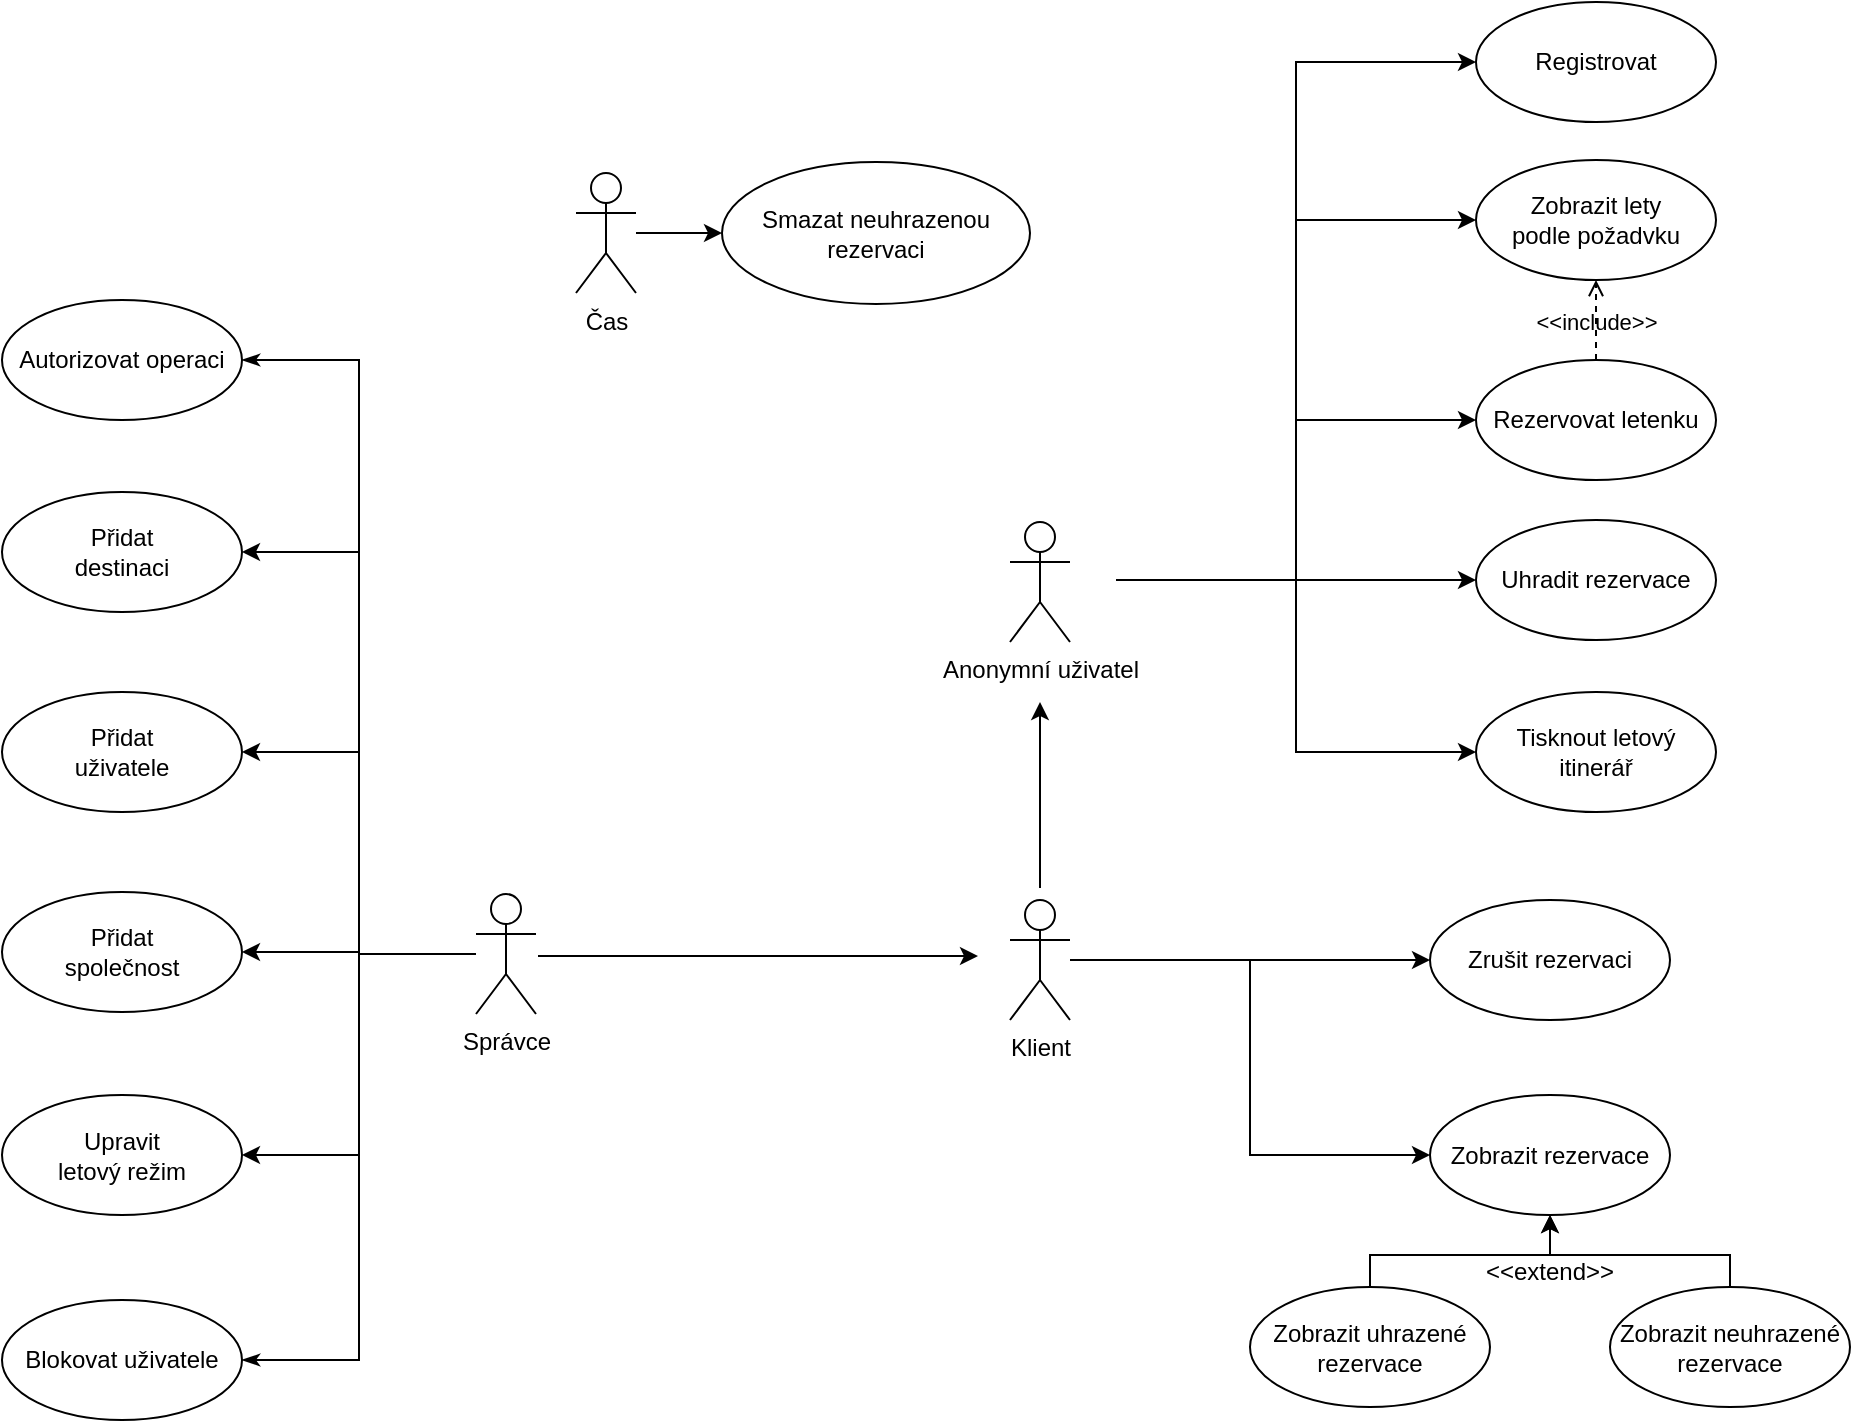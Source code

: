 <mxfile version="21.0.6" type="device"><diagram id="tZnPUSoJYBVBkeMA8BFd" name="Page-1"><mxGraphModel dx="952" dy="1118" grid="1" gridSize="10" guides="1" tooltips="1" connect="1" arrows="1" fold="1" page="1" pageScale="1" pageWidth="1169" pageHeight="827" math="0" shadow="0"><root><mxCell id="0"/><mxCell id="1" parent="0"/><mxCell id="KWpWhbNLhY7FGqs94YQD-2" value="Zobrazit lety&lt;br&gt;podle požadvku" style="ellipse;whiteSpace=wrap;html=1;verticalAlign=middle;" parent="1" vertex="1"><mxGeometry x="860" y="139" width="120" height="60" as="geometry"/></mxCell><mxCell id="XrrTPsTQxtJCBmpZgV0I-27" style="edgeStyle=orthogonalEdgeStyle;rounded=0;orthogonalLoop=1;jettySize=auto;html=1;entryX=0;entryY=0.5;entryDx=0;entryDy=0;" parent="1" source="KWpWhbNLhY7FGqs94YQD-4" target="KWpWhbNLhY7FGqs94YQD-8" edge="1"><mxGeometry relative="1" as="geometry"/></mxCell><mxCell id="KWpWhbNLhY7FGqs94YQD-4" value="Čas" style="shape=umlActor;verticalLabelPosition=bottom;verticalAlign=top;html=1;" parent="1" vertex="1"><mxGeometry x="410" y="145.5" width="30" height="60" as="geometry"/></mxCell><mxCell id="KWpWhbNLhY7FGqs94YQD-6" value="Rezervovat letenku" style="ellipse;whiteSpace=wrap;html=1;" parent="1" vertex="1"><mxGeometry x="860" y="239" width="120" height="60" as="geometry"/></mxCell><mxCell id="KWpWhbNLhY7FGqs94YQD-7" value="Tisknout letový itinerář" style="ellipse;whiteSpace=wrap;html=1;" parent="1" vertex="1"><mxGeometry x="860" y="405" width="120" height="60" as="geometry"/></mxCell><mxCell id="KWpWhbNLhY7FGqs94YQD-8" value="Smazat neuhrazenou&lt;br&gt;rezervaci" style="ellipse;whiteSpace=wrap;html=1;" parent="1" vertex="1"><mxGeometry x="483" y="140" width="154" height="71" as="geometry"/></mxCell><mxCell id="XrrTPsTQxtJCBmpZgV0I-26" style="edgeStyle=orthogonalEdgeStyle;rounded=0;orthogonalLoop=1;jettySize=auto;html=1;entryX=0;entryY=0.5;entryDx=0;entryDy=0;" parent="1" source="KWpWhbNLhY7FGqs94YQD-13" target="KWpWhbNLhY7FGqs94YQD-29" edge="1"><mxGeometry relative="1" as="geometry"/></mxCell><mxCell id="IwNoct7au5Htf8KF6HM6-4" style="edgeStyle=orthogonalEdgeStyle;rounded=0;orthogonalLoop=1;jettySize=auto;html=1;" edge="1" parent="1"><mxGeometry relative="1" as="geometry"><mxPoint x="642" y="410" as="targetPoint"/><mxPoint x="642" y="503" as="sourcePoint"/></mxGeometry></mxCell><mxCell id="KWpWhbNLhY7FGqs94YQD-13" value="&lt;span style=&quot;background-color: rgb(255 , 255 , 255)&quot;&gt;Klient&lt;/span&gt;" style="shape=umlActor;verticalLabelPosition=bottom;verticalAlign=top;html=1;" parent="1" vertex="1"><mxGeometry x="627" y="509" width="30" height="60" as="geometry"/></mxCell><mxCell id="XrrTPsTQxtJCBmpZgV0I-24" style="edgeStyle=orthogonalEdgeStyle;rounded=0;orthogonalLoop=1;jettySize=auto;html=1;entryX=0;entryY=0.5;entryDx=0;entryDy=0;" parent="1" target="KWpWhbNLhY7FGqs94YQD-2" edge="1"><mxGeometry relative="1" as="geometry"><mxPoint x="770" y="350" as="sourcePoint"/><Array as="points"><mxPoint x="770" y="169"/></Array></mxGeometry></mxCell><mxCell id="XrrTPsTQxtJCBmpZgV0I-25" style="edgeStyle=orthogonalEdgeStyle;rounded=0;orthogonalLoop=1;jettySize=auto;html=1;entryX=0;entryY=0.5;entryDx=0;entryDy=0;" parent="1" target="KWpWhbNLhY7FGqs94YQD-6" edge="1"><mxGeometry relative="1" as="geometry"><mxPoint x="681" y="349" as="sourcePoint"/><Array as="points"><mxPoint x="680" y="349"/><mxPoint x="770" y="349"/><mxPoint x="770" y="269"/></Array></mxGeometry></mxCell><mxCell id="XrrTPsTQxtJCBmpZgV0I-28" style="edgeStyle=orthogonalEdgeStyle;rounded=0;orthogonalLoop=1;jettySize=auto;html=1;entryX=0;entryY=0.5;entryDx=0;entryDy=0;" parent="1" target="KWpWhbNLhY7FGqs94YQD-7" edge="1"><mxGeometry relative="1" as="geometry"><mxPoint x="770" y="350" as="sourcePoint"/><Array as="points"><mxPoint x="770" y="350"/><mxPoint x="770" y="435"/></Array></mxGeometry></mxCell><mxCell id="R8qbOrtHxNxA-rkeiVvz-2" style="edgeStyle=orthogonalEdgeStyle;rounded=0;orthogonalLoop=1;jettySize=auto;html=1;entryX=0;entryY=0.5;entryDx=0;entryDy=0;" parent="1" target="R8qbOrtHxNxA-rkeiVvz-1" edge="1"><mxGeometry relative="1" as="geometry"><mxPoint x="770" y="350" as="sourcePoint"/><Array as="points"><mxPoint x="770" y="349"/></Array></mxGeometry></mxCell><mxCell id="KWpWhbNLhY7FGqs94YQD-1" value="Anonymní uživatel" style="shape=umlActor;verticalLabelPosition=bottom;verticalAlign=top;html=1;" parent="1" vertex="1"><mxGeometry x="627" y="320" width="30" height="60" as="geometry"/></mxCell><mxCell id="KWpWhbNLhY7FGqs94YQD-18" value="&amp;lt;&amp;lt;include&amp;gt;&amp;gt;" style="html=1;verticalAlign=bottom;labelBackgroundColor=none;endArrow=open;endFill=0;dashed=1;rounded=0;exitX=0.5;exitY=0;exitDx=0;exitDy=0;entryX=0.5;entryY=1;entryDx=0;entryDy=0;" parent="1" source="KWpWhbNLhY7FGqs94YQD-6" target="KWpWhbNLhY7FGqs94YQD-2" edge="1"><mxGeometry x="-0.5" width="160" relative="1" as="geometry"><mxPoint x="950" y="249" as="sourcePoint"/><mxPoint x="1110" y="249" as="targetPoint"/><mxPoint as="offset"/></mxGeometry></mxCell><mxCell id="KWpWhbNLhY7FGqs94YQD-31" style="edgeStyle=orthogonalEdgeStyle;rounded=0;orthogonalLoop=1;jettySize=auto;html=1;entryX=0.5;entryY=1;entryDx=0;entryDy=0;" parent="1" source="KWpWhbNLhY7FGqs94YQD-25" target="KWpWhbNLhY7FGqs94YQD-29" edge="1"><mxGeometry relative="1" as="geometry"><mxPoint x="897" y="662.5" as="targetPoint"/><Array as="points"><mxPoint x="987" y="686.5"/><mxPoint x="897" y="686.5"/></Array></mxGeometry></mxCell><mxCell id="KWpWhbNLhY7FGqs94YQD-25" value="Zobrazit neuhrazené&lt;br&gt;rezervace" style="ellipse;whiteSpace=wrap;html=1;verticalAlign=middle;" parent="1" vertex="1"><mxGeometry x="927" y="702.5" width="120" height="60" as="geometry"/></mxCell><mxCell id="KWpWhbNLhY7FGqs94YQD-30" style="edgeStyle=orthogonalEdgeStyle;rounded=0;orthogonalLoop=1;jettySize=auto;html=1;entryX=0.5;entryY=1;entryDx=0;entryDy=0;" parent="1" source="KWpWhbNLhY7FGqs94YQD-27" target="KWpWhbNLhY7FGqs94YQD-29" edge="1"><mxGeometry relative="1" as="geometry"><Array as="points"><mxPoint x="807" y="686.5"/><mxPoint x="897" y="686.5"/></Array></mxGeometry></mxCell><mxCell id="KWpWhbNLhY7FGqs94YQD-27" value="Zobrazit uhrazené&lt;br&gt;rezervace" style="ellipse;whiteSpace=wrap;html=1;verticalAlign=middle;" parent="1" vertex="1"><mxGeometry x="747" y="702.5" width="120" height="60" as="geometry"/></mxCell><mxCell id="KWpWhbNLhY7FGqs94YQD-29" value="Zobrazit rezervace" style="ellipse;whiteSpace=wrap;html=1;verticalAlign=middle;" parent="1" vertex="1"><mxGeometry x="837" y="606.5" width="120" height="60" as="geometry"/></mxCell><mxCell id="XrrTPsTQxtJCBmpZgV0I-13" style="edgeStyle=orthogonalEdgeStyle;rounded=0;orthogonalLoop=1;jettySize=auto;html=1;entryX=1;entryY=0.5;entryDx=0;entryDy=0;flipV=0;" parent="1" source="XrrTPsTQxtJCBmpZgV0I-4" target="XrrTPsTQxtJCBmpZgV0I-5" edge="1"><mxGeometry relative="1" as="geometry"><mxPoint x="317" y="495" as="targetPoint"/></mxGeometry></mxCell><mxCell id="XrrTPsTQxtJCBmpZgV0I-14" style="edgeStyle=orthogonalEdgeStyle;rounded=0;orthogonalLoop=1;jettySize=auto;html=1;entryX=1;entryY=0.5;entryDx=0;entryDy=0;flipV=0;" parent="1" source="XrrTPsTQxtJCBmpZgV0I-4" target="XrrTPsTQxtJCBmpZgV0I-7" edge="1"><mxGeometry relative="1" as="geometry"><mxPoint x="317" y="595" as="targetPoint"/></mxGeometry></mxCell><mxCell id="XrrTPsTQxtJCBmpZgV0I-15" style="edgeStyle=orthogonalEdgeStyle;rounded=0;orthogonalLoop=1;jettySize=auto;html=1;entryX=1;entryY=0.5;entryDx=0;entryDy=0;flipV=0;" parent="1" source="XrrTPsTQxtJCBmpZgV0I-4" target="XrrTPsTQxtJCBmpZgV0I-8" edge="1"><mxGeometry relative="1" as="geometry"><mxPoint x="317" y="395" as="targetPoint"/></mxGeometry></mxCell><mxCell id="XrrTPsTQxtJCBmpZgV0I-23" style="edgeStyle=orthogonalEdgeStyle;rounded=0;orthogonalLoop=1;jettySize=auto;html=1;entryX=1;entryY=0.5;entryDx=0;entryDy=0;" parent="1" source="XrrTPsTQxtJCBmpZgV0I-4" target="XrrTPsTQxtJCBmpZgV0I-11" edge="1"><mxGeometry relative="1" as="geometry"/></mxCell><mxCell id="5ZkMgej9bd21PTU8UI5X-5" style="edgeStyle=orthogonalEdgeStyle;rounded=0;orthogonalLoop=1;jettySize=auto;html=1;entryX=1;entryY=0.5;entryDx=0;entryDy=0;startArrow=none;startFill=0;endArrow=classicThin;endFill=1;endSize=6;" parent="1" source="XrrTPsTQxtJCBmpZgV0I-4" target="5ZkMgej9bd21PTU8UI5X-3" edge="1"><mxGeometry relative="1" as="geometry"/></mxCell><mxCell id="5ZkMgej9bd21PTU8UI5X-6" style="edgeStyle=orthogonalEdgeStyle;rounded=0;orthogonalLoop=1;jettySize=auto;html=1;entryX=1;entryY=0.5;entryDx=0;entryDy=0;startArrow=none;startFill=0;endArrow=classicThin;endFill=1;endSize=6;" parent="1" source="XrrTPsTQxtJCBmpZgV0I-4" target="5ZkMgej9bd21PTU8UI5X-1" edge="1"><mxGeometry relative="1" as="geometry"/></mxCell><mxCell id="XrrTPsTQxtJCBmpZgV0I-4" value="&lt;div&gt;Správce&lt;/div&gt;" style="shape=umlActor;verticalLabelPosition=bottom;verticalAlign=top;html=1;direction=east;flipV=0;" parent="1" vertex="1"><mxGeometry x="360" y="506" width="30" height="60" as="geometry"/></mxCell><mxCell id="XrrTPsTQxtJCBmpZgV0I-5" value="&lt;div&gt;Přidat&lt;/div&gt;&lt;div&gt;uživatele&lt;/div&gt;" style="ellipse;whiteSpace=wrap;html=1;verticalAlign=middle;direction=east;flipV=0;" parent="1" vertex="1"><mxGeometry x="123" y="405" width="120" height="60" as="geometry"/></mxCell><mxCell id="XrrTPsTQxtJCBmpZgV0I-7" value="&lt;div&gt;Přidat&lt;/div&gt;společnost" style="ellipse;whiteSpace=wrap;html=1;verticalAlign=middle;direction=east;flipV=0;" parent="1" vertex="1"><mxGeometry x="123" y="505" width="120" height="60" as="geometry"/></mxCell><mxCell id="XrrTPsTQxtJCBmpZgV0I-8" value="&lt;div&gt;Přidat&lt;/div&gt;destinaci" style="ellipse;whiteSpace=wrap;html=1;verticalAlign=middle;direction=east;flipV=0;" parent="1" vertex="1"><mxGeometry x="123" y="305" width="120" height="60" as="geometry"/></mxCell><mxCell id="XrrTPsTQxtJCBmpZgV0I-11" value="&lt;div&gt;Upravit&lt;/div&gt;&lt;div&gt;letový režim&lt;br&gt;&lt;/div&gt;" style="ellipse;whiteSpace=wrap;html=1;verticalAlign=middle;direction=east;flipV=0;" parent="1" vertex="1"><mxGeometry x="123" y="606.5" width="120" height="60" as="geometry"/></mxCell><mxCell id="InKt_vPePUO-UgTgCtOw-3" value="Registrovat" style="ellipse;whiteSpace=wrap;html=1;verticalAlign=middle;direction=east;flipV=0;" parent="1" vertex="1"><mxGeometry x="860" y="60" width="120" height="60" as="geometry"/></mxCell><mxCell id="R8qbOrtHxNxA-rkeiVvz-1" value="Uhradit rezervace" style="ellipse;whiteSpace=wrap;html=1;" parent="1" vertex="1"><mxGeometry x="860" y="319" width="120" height="60" as="geometry"/></mxCell><mxCell id="5ZkMgej9bd21PTU8UI5X-1" value="&lt;div&gt;Blokovat uživatele&lt;/div&gt;" style="ellipse;whiteSpace=wrap;html=1;verticalAlign=middle;direction=east;flipV=0;" parent="1" vertex="1"><mxGeometry x="123" y="709" width="120" height="60" as="geometry"/></mxCell><mxCell id="5ZkMgej9bd21PTU8UI5X-3" value="Autorizovat operaci&lt;div&gt;&lt;/div&gt;" style="ellipse;whiteSpace=wrap;html=1;verticalAlign=middle;direction=east;flipV=0;" parent="1" vertex="1"><mxGeometry x="123" y="209" width="120" height="60" as="geometry"/></mxCell><mxCell id="IwNoct7au5Htf8KF6HM6-3" style="edgeStyle=orthogonalEdgeStyle;rounded=0;orthogonalLoop=1;jettySize=auto;html=1;startArrow=classic;startFill=1;endArrow=none;endFill=0;" edge="1" parent="1" source="wRhHXHE57uMJVxIc6ZKV-1"><mxGeometry relative="1" as="geometry"><mxPoint x="740" y="539" as="targetPoint"/></mxGeometry></mxCell><mxCell id="wRhHXHE57uMJVxIc6ZKV-1" value="Zrušit rezervaci" style="ellipse;whiteSpace=wrap;html=1;" parent="1" vertex="1"><mxGeometry x="837" y="509" width="120" height="60" as="geometry"/></mxCell><mxCell id="dDr5tapyiy9jaIx9ZTEj-6" value="" style="endArrow=classic;html=1;rounded=0;entryX=0;entryY=0.5;entryDx=0;entryDy=0;" parent="1" target="InKt_vPePUO-UgTgCtOw-3" edge="1"><mxGeometry width="50" height="50" relative="1" as="geometry"><mxPoint x="770" y="170" as="sourcePoint"/><mxPoint x="830" y="240" as="targetPoint"/><Array as="points"><mxPoint x="770" y="90"/></Array></mxGeometry></mxCell><mxCell id="dDr5tapyiy9jaIx9ZTEj-7" value="" style="endArrow=classic;html=1;rounded=0;" parent="1" edge="1"><mxGeometry width="50" height="50" relative="1" as="geometry"><mxPoint x="391" y="537" as="sourcePoint"/><mxPoint x="611" y="537" as="targetPoint"/></mxGeometry></mxCell><mxCell id="dDr5tapyiy9jaIx9ZTEj-8" value="&amp;lt;&amp;lt;extend&amp;gt;&amp;gt;" style="text;html=1;strokeColor=none;fillColor=none;align=center;verticalAlign=middle;whiteSpace=wrap;rounded=0;" parent="1" vertex="1"><mxGeometry x="867" y="680" width="60" height="30" as="geometry"/></mxCell></root></mxGraphModel></diagram></mxfile>